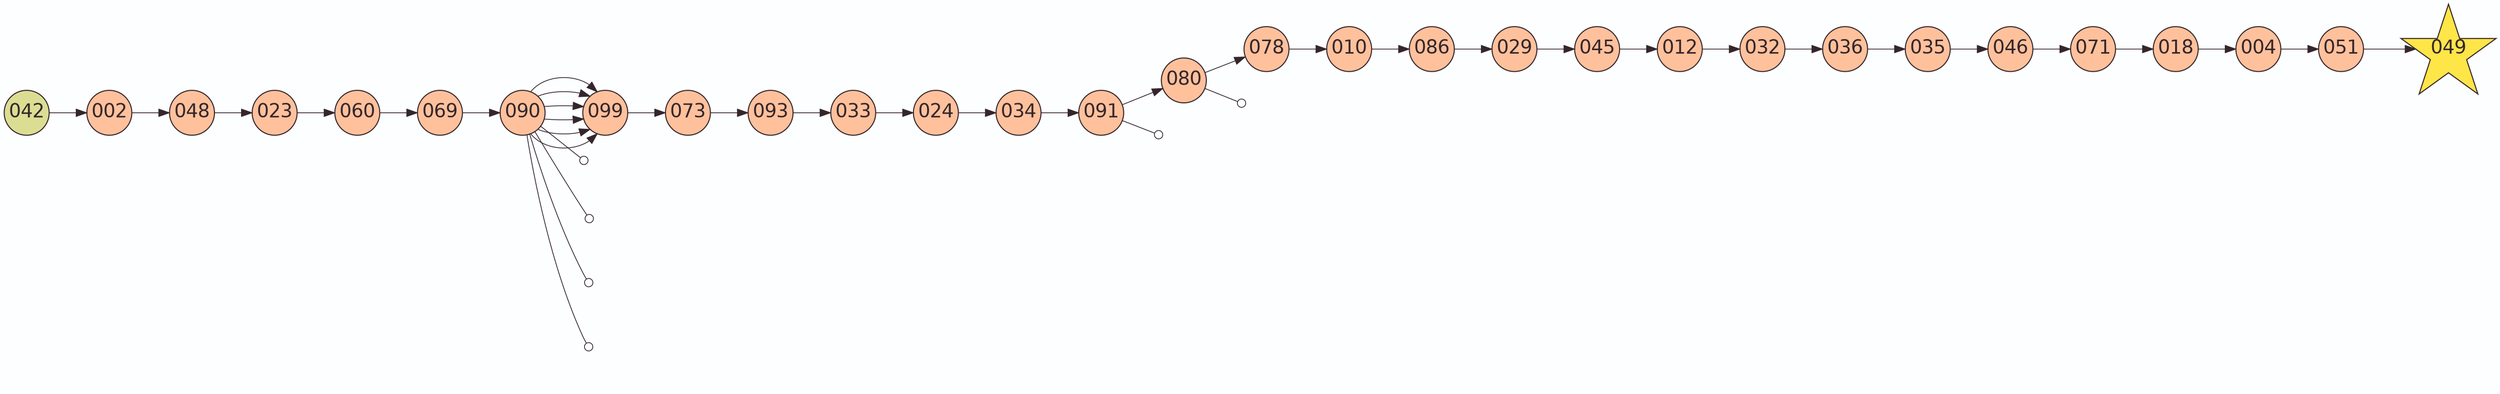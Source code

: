 digraph G {
    layout=dot
  rankdir=LR
    bgcolor="#FDFEFF"
    edge [color="#34262B" penwidth=0.75]
    node [
        shape=star
        fixedsize=true
        width=0.3
        height=0.3
        fillcolor="#FEE548"
        color="#34262B"
        fontcolor="#34262B"
        fontsize=18
        penwidth=1
        style=filled
        label=""
    ]
    
    node [
        width=1.2
        height=1.2
        fontname=Helvetica
        label="\N"
    ]
    049
    node [
        width=0.6
        height=0.6
        shape=circle
        fillcolor="#FFC19C"
    ]
    002 048 023 060 069 090 099 099 099 099 099 099 073 093 033 024 034 091 080 078 010 086 029 045 012 032 036 035 046 071 018 004 051 049
    node [fillcolor="#DBDE92"]
    
    042 -> 002
    002 -> 048
    048 -> 023
    023 -> 060
    060 -> 069
    069 -> 090
    090 -> 099
    090 -> 099
    090 -> 099
    090 -> 099
    090 -> 099
    090 -> 099
    099 -> 073
    073 -> 093
    093 -> 033
    033 -> 024
    024 -> 034
    034 -> 091
    091 -> 080
    080 -> 078
    078 -> 010
    010 -> 086
    086 -> 029
    029 -> 045
    045 -> 012
    012 -> 032
    032 -> 036
    036 -> 035
    035 -> 046
    046 -> 071
    071 -> 018
    018 -> 004
    004 -> 051
    051 -> 049
    node [style=invisible label=""]
    29293607320320 28697173935421 28094084689710 27493202200923 24919761524173 28691699637667
    edge [arrowhead=odot]
    090 -> 29293607320320
    090 -> 28697173935421
    090 -> 28094084689710
    090 -> 27493202200923
    091 -> 24919761524173
    080 -> 28691699637667
}
